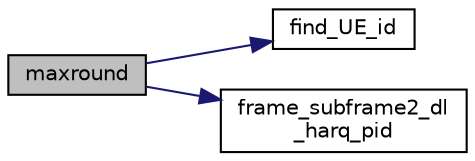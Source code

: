 digraph "maxround"
{
 // LATEX_PDF_SIZE
  edge [fontname="Helvetica",fontsize="10",labelfontname="Helvetica",labelfontsize="10"];
  node [fontname="Helvetica",fontsize="10",shape=record];
  rankdir="LR";
  Node1 [label="maxround",height=0.2,width=0.4,color="black", fillcolor="grey75", style="filled", fontcolor="black",tooltip=" "];
  Node1 -> Node2 [color="midnightblue",fontsize="10",style="solid",fontname="Helvetica"];
  Node2 [label="find_UE_id",height=0.2,width=0.4,color="black", fillcolor="white", style="filled",URL="$group____mac.html#ga35a30760cd6df3d2fcadef04c55d66ea",tooltip=" "];
  Node1 -> Node3 [color="midnightblue",fontsize="10",style="solid",fontname="Helvetica"];
  Node3 [label="frame_subframe2_dl\l_harq_pid",height=0.2,width=0.4,color="black", fillcolor="white", style="filled",URL="$group____mac.html#gad421ff52ee235a9a7990dccc2905b658",tooltip=" "];
}
